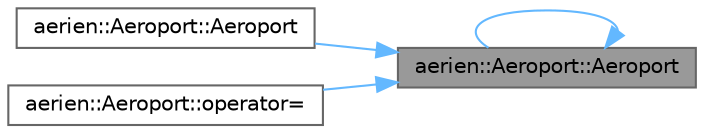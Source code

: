 digraph "aerien::Aeroport::Aeroport"
{
 // LATEX_PDF_SIZE
  bgcolor="transparent";
  edge [fontname=Helvetica,fontsize=10,labelfontname=Helvetica,labelfontsize=10];
  node [fontname=Helvetica,fontsize=10,shape=box,height=0.2,width=0.4];
  rankdir="RL";
  Node1 [id="Node000001",label="aerien::Aeroport::Aeroport",height=0.2,width=0.4,color="gray40", fillcolor="grey60", style="filled", fontcolor="black",tooltip="Constructeur avec paramètre Construit un objet Aeroport avec un code d'aéroport valide."];
  Node1 -> Node2 [id="edge1_Node000001_Node000002",dir="back",color="steelblue1",style="solid",tooltip=" "];
  Node2 [id="Node000002",label="aerien::Aeroport::Aeroport",height=0.2,width=0.4,color="grey40", fillcolor="white", style="filled",URL="$classaerien_1_1_aeroport.html#aa2260dcb80f73493baa299b0819c0a13",tooltip="Constructeur par copie Construit un nouvel objet Aeroport à partir d'un autre."];
  Node1 -> Node1 [id="edge2_Node000001_Node000001",dir="back",color="steelblue1",style="solid",tooltip=" "];
  Node1 -> Node3 [id="edge3_Node000001_Node000003",dir="back",color="steelblue1",style="solid",tooltip=" "];
  Node3 [id="Node000003",label="aerien::Aeroport::operator=",height=0.2,width=0.4,color="grey40", fillcolor="white", style="filled",URL="$classaerien_1_1_aeroport.html#a2cb5e455891e00eb99d2fa854e7ea99d",tooltip="Surcharge de l'opérateur d'affectation Permet d'affecter un objet Aeroport à un autre."];
}
